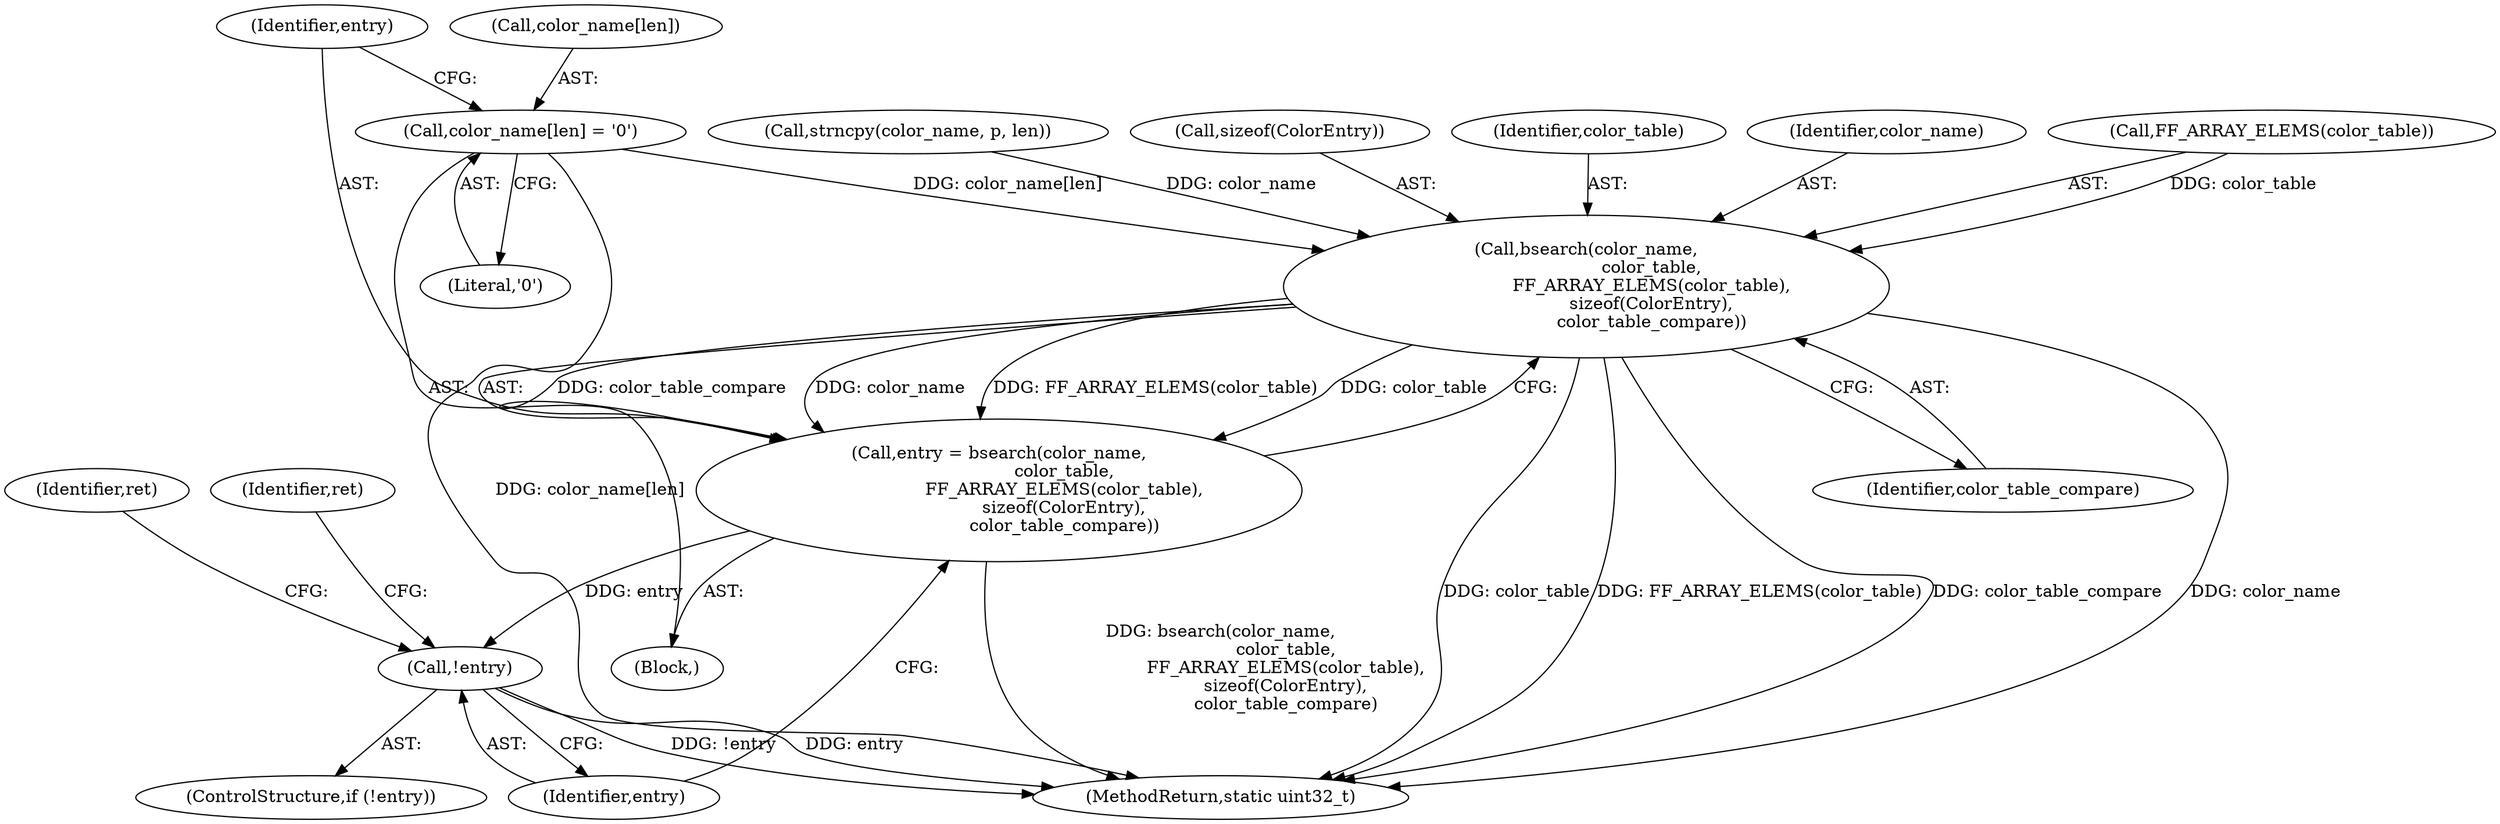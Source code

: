 digraph "0_FFmpeg_cb243972b121b1ae6b60a78ff55a0506c69f3879@array" {
"1000306" [label="(Call,color_name[len] = '\0')"];
"1000313" [label="(Call,bsearch(color_name,\n                        color_table,\n                        FF_ARRAY_ELEMS(color_table),\n                        sizeof(ColorEntry),\n                        color_table_compare))"];
"1000311" [label="(Call,entry = bsearch(color_name,\n                        color_table,\n                        FF_ARRAY_ELEMS(color_table),\n                        sizeof(ColorEntry),\n                        color_table_compare))"];
"1000322" [label="(Call,!entry)"];
"1000301" [label="(Block,)"];
"1000306" [label="(Call,color_name[len] = '\0')"];
"1000314" [label="(Identifier,color_name)"];
"1000311" [label="(Call,entry = bsearch(color_name,\n                        color_table,\n                        FF_ARRAY_ELEMS(color_table),\n                        sizeof(ColorEntry),\n                        color_table_compare))"];
"1000316" [label="(Call,FF_ARRAY_ELEMS(color_table))"];
"1000322" [label="(Call,!entry)"];
"1000327" [label="(Identifier,ret)"];
"1000323" [label="(Identifier,entry)"];
"1000321" [label="(ControlStructure,if (!entry))"];
"1000325" [label="(Identifier,ret)"];
"1000310" [label="(Literal,'\0')"];
"1000320" [label="(Identifier,color_table_compare)"];
"1000333" [label="(MethodReturn,static uint32_t)"];
"1000313" [label="(Call,bsearch(color_name,\n                        color_table,\n                        FF_ARRAY_ELEMS(color_table),\n                        sizeof(ColorEntry),\n                        color_table_compare))"];
"1000312" [label="(Identifier,entry)"];
"1000302" [label="(Call,strncpy(color_name, p, len))"];
"1000307" [label="(Call,color_name[len])"];
"1000318" [label="(Call,sizeof(ColorEntry))"];
"1000315" [label="(Identifier,color_table)"];
"1000306" -> "1000301"  [label="AST: "];
"1000306" -> "1000310"  [label="CFG: "];
"1000307" -> "1000306"  [label="AST: "];
"1000310" -> "1000306"  [label="AST: "];
"1000312" -> "1000306"  [label="CFG: "];
"1000306" -> "1000333"  [label="DDG: color_name[len]"];
"1000306" -> "1000313"  [label="DDG: color_name[len]"];
"1000313" -> "1000311"  [label="AST: "];
"1000313" -> "1000320"  [label="CFG: "];
"1000314" -> "1000313"  [label="AST: "];
"1000315" -> "1000313"  [label="AST: "];
"1000316" -> "1000313"  [label="AST: "];
"1000318" -> "1000313"  [label="AST: "];
"1000320" -> "1000313"  [label="AST: "];
"1000311" -> "1000313"  [label="CFG: "];
"1000313" -> "1000333"  [label="DDG: color_table"];
"1000313" -> "1000333"  [label="DDG: FF_ARRAY_ELEMS(color_table)"];
"1000313" -> "1000333"  [label="DDG: color_table_compare"];
"1000313" -> "1000333"  [label="DDG: color_name"];
"1000313" -> "1000311"  [label="DDG: color_table_compare"];
"1000313" -> "1000311"  [label="DDG: color_name"];
"1000313" -> "1000311"  [label="DDG: FF_ARRAY_ELEMS(color_table)"];
"1000313" -> "1000311"  [label="DDG: color_table"];
"1000302" -> "1000313"  [label="DDG: color_name"];
"1000316" -> "1000313"  [label="DDG: color_table"];
"1000311" -> "1000301"  [label="AST: "];
"1000312" -> "1000311"  [label="AST: "];
"1000323" -> "1000311"  [label="CFG: "];
"1000311" -> "1000333"  [label="DDG: bsearch(color_name,\n                        color_table,\n                        FF_ARRAY_ELEMS(color_table),\n                        sizeof(ColorEntry),\n                        color_table_compare)"];
"1000311" -> "1000322"  [label="DDG: entry"];
"1000322" -> "1000321"  [label="AST: "];
"1000322" -> "1000323"  [label="CFG: "];
"1000323" -> "1000322"  [label="AST: "];
"1000325" -> "1000322"  [label="CFG: "];
"1000327" -> "1000322"  [label="CFG: "];
"1000322" -> "1000333"  [label="DDG: !entry"];
"1000322" -> "1000333"  [label="DDG: entry"];
}

